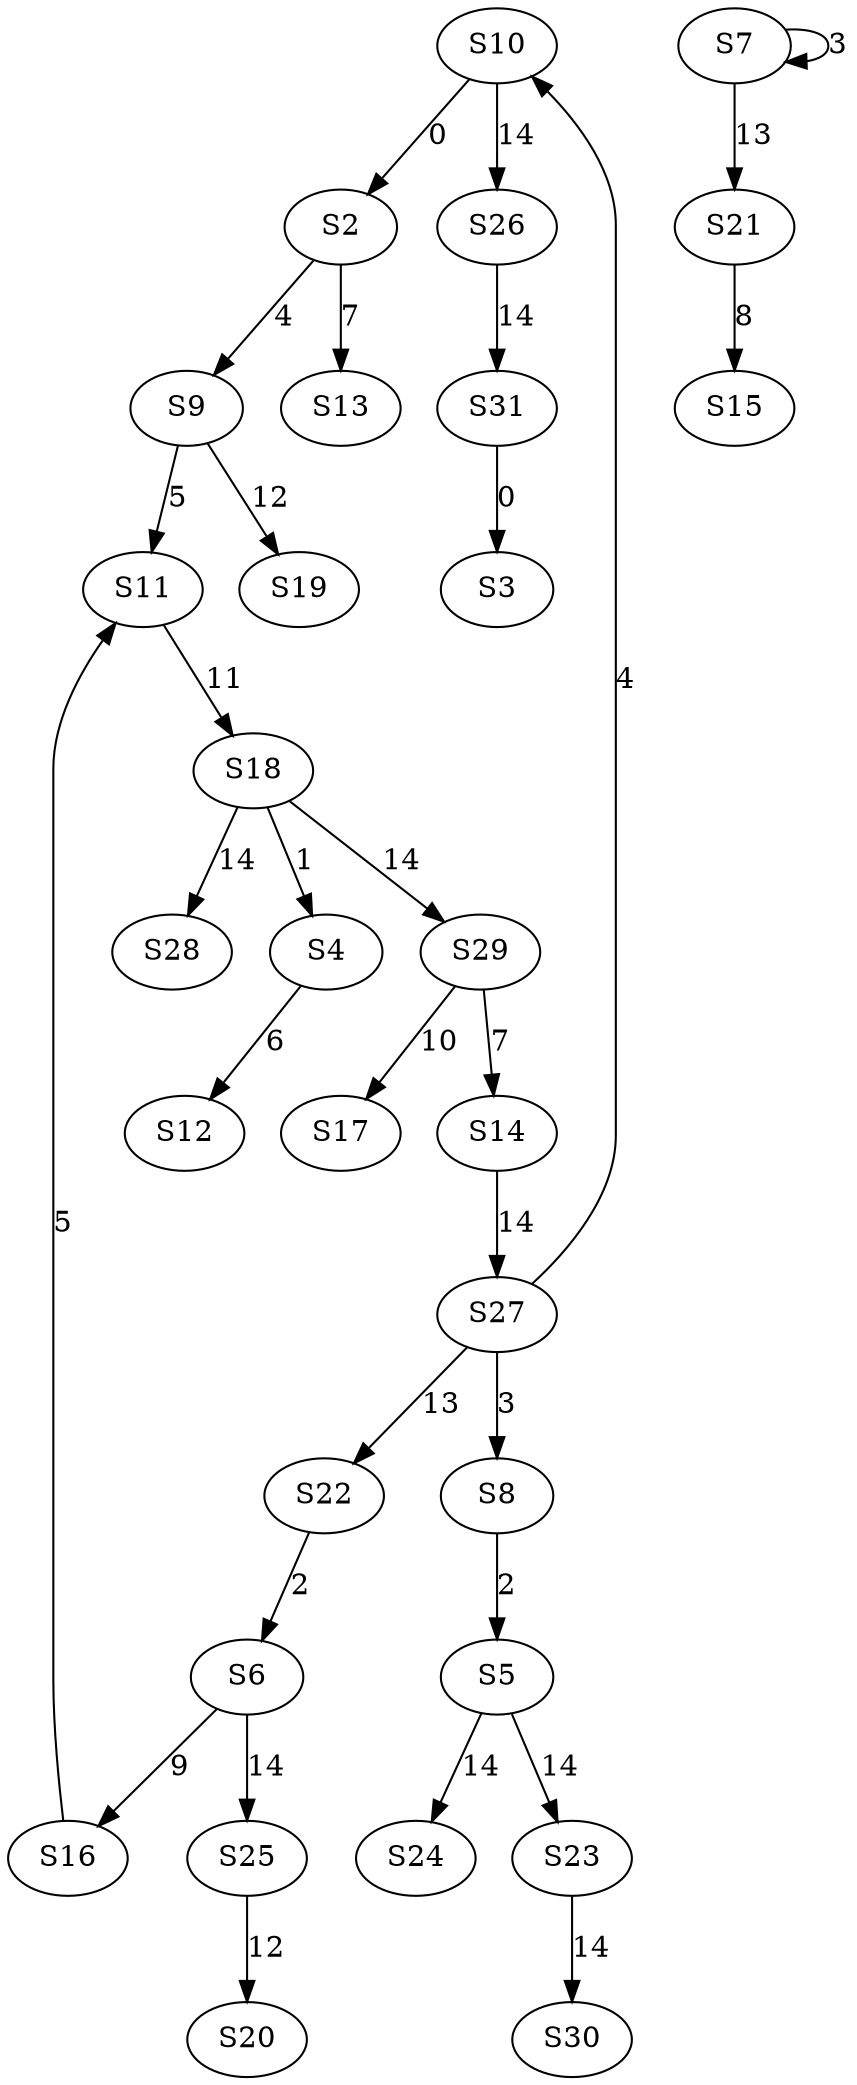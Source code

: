 strict digraph {
	S10 -> S2 [ label = 0 ];
	S31 -> S3 [ label = 0 ];
	S18 -> S4 [ label = 1 ];
	S8 -> S5 [ label = 2 ];
	S22 -> S6 [ label = 2 ];
	S7 -> S7 [ label = 3 ];
	S27 -> S8 [ label = 3 ];
	S2 -> S9 [ label = 4 ];
	S27 -> S10 [ label = 4 ];
	S16 -> S11 [ label = 5 ];
	S4 -> S12 [ label = 6 ];
	S2 -> S13 [ label = 7 ];
	S29 -> S14 [ label = 7 ];
	S21 -> S15 [ label = 8 ];
	S6 -> S16 [ label = 9 ];
	S29 -> S17 [ label = 10 ];
	S11 -> S18 [ label = 11 ];
	S9 -> S19 [ label = 12 ];
	S25 -> S20 [ label = 12 ];
	S7 -> S21 [ label = 13 ];
	S27 -> S22 [ label = 13 ];
	S5 -> S23 [ label = 14 ];
	S5 -> S24 [ label = 14 ];
	S6 -> S25 [ label = 14 ];
	S10 -> S26 [ label = 14 ];
	S14 -> S27 [ label = 14 ];
	S18 -> S28 [ label = 14 ];
	S18 -> S29 [ label = 14 ];
	S23 -> S30 [ label = 14 ];
	S26 -> S31 [ label = 14 ];
	S9 -> S11 [ label = 5 ];
}